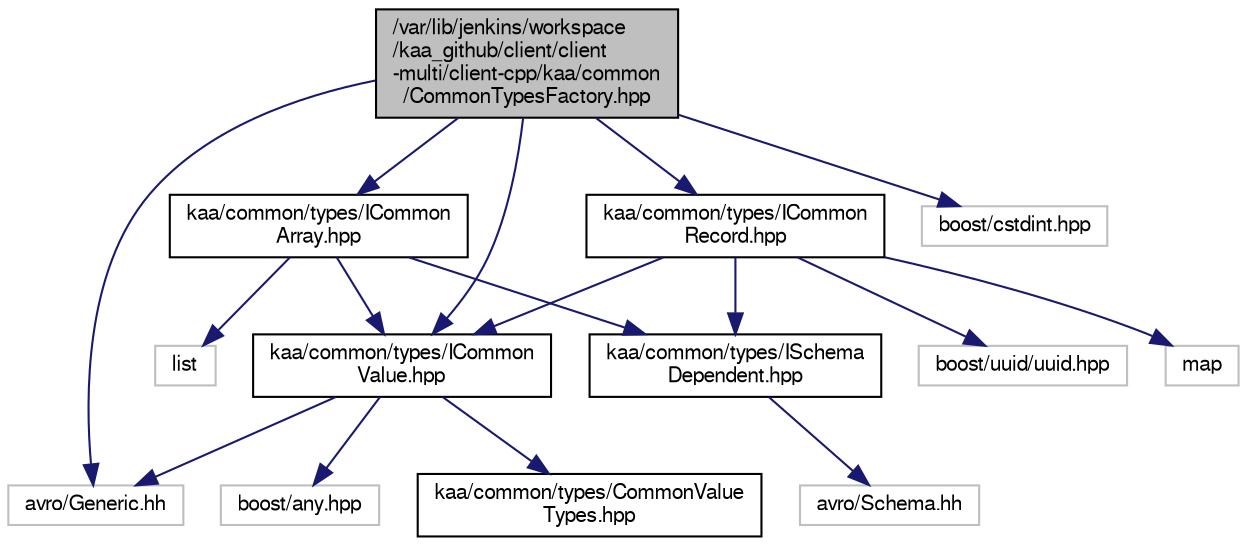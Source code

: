 digraph "/var/lib/jenkins/workspace/kaa_github/client/client-multi/client-cpp/kaa/common/CommonTypesFactory.hpp"
{
  bgcolor="transparent";
  edge [fontname="FreeSans",fontsize="10",labelfontname="FreeSans",labelfontsize="10"];
  node [fontname="FreeSans",fontsize="10",shape=record];
  Node1 [label="/var/lib/jenkins/workspace\l/kaa_github/client/client\l-multi/client-cpp/kaa/common\l/CommonTypesFactory.hpp",height=0.2,width=0.4,color="black", fillcolor="grey75", style="filled" fontcolor="black"];
  Node1 -> Node2 [color="midnightblue",fontsize="10",style="solid",fontname="FreeSans"];
  Node2 [label="avro/Generic.hh",height=0.2,width=0.4,color="grey75"];
  Node1 -> Node3 [color="midnightblue",fontsize="10",style="solid",fontname="FreeSans"];
  Node3 [label="kaa/common/types/ICommon\lValue.hpp",height=0.2,width=0.4,color="black",URL="$ICommonValue_8hpp.html"];
  Node3 -> Node2 [color="midnightblue",fontsize="10",style="solid",fontname="FreeSans"];
  Node3 -> Node4 [color="midnightblue",fontsize="10",style="solid",fontname="FreeSans"];
  Node4 [label="boost/any.hpp",height=0.2,width=0.4,color="grey75"];
  Node3 -> Node5 [color="midnightblue",fontsize="10",style="solid",fontname="FreeSans"];
  Node5 [label="kaa/common/types/CommonValue\lTypes.hpp",height=0.2,width=0.4,color="black",URL="$CommonValueTypes_8hpp.html"];
  Node1 -> Node6 [color="midnightblue",fontsize="10",style="solid",fontname="FreeSans"];
  Node6 [label="kaa/common/types/ICommon\lRecord.hpp",height=0.2,width=0.4,color="black",URL="$ICommonRecord_8hpp.html"];
  Node6 -> Node7 [color="midnightblue",fontsize="10",style="solid",fontname="FreeSans"];
  Node7 [label="kaa/common/types/ISchema\lDependent.hpp",height=0.2,width=0.4,color="black",URL="$ISchemaDependent_8hpp.html"];
  Node7 -> Node8 [color="midnightblue",fontsize="10",style="solid",fontname="FreeSans"];
  Node8 [label="avro/Schema.hh",height=0.2,width=0.4,color="grey75"];
  Node6 -> Node3 [color="midnightblue",fontsize="10",style="solid",fontname="FreeSans"];
  Node6 -> Node9 [color="midnightblue",fontsize="10",style="solid",fontname="FreeSans"];
  Node9 [label="boost/uuid/uuid.hpp",height=0.2,width=0.4,color="grey75"];
  Node6 -> Node10 [color="midnightblue",fontsize="10",style="solid",fontname="FreeSans"];
  Node10 [label="map",height=0.2,width=0.4,color="grey75"];
  Node1 -> Node11 [color="midnightblue",fontsize="10",style="solid",fontname="FreeSans"];
  Node11 [label="kaa/common/types/ICommon\lArray.hpp",height=0.2,width=0.4,color="black",URL="$ICommonArray_8hpp.html"];
  Node11 -> Node7 [color="midnightblue",fontsize="10",style="solid",fontname="FreeSans"];
  Node11 -> Node3 [color="midnightblue",fontsize="10",style="solid",fontname="FreeSans"];
  Node11 -> Node12 [color="midnightblue",fontsize="10",style="solid",fontname="FreeSans"];
  Node12 [label="list",height=0.2,width=0.4,color="grey75"];
  Node1 -> Node13 [color="midnightblue",fontsize="10",style="solid",fontname="FreeSans"];
  Node13 [label="boost/cstdint.hpp",height=0.2,width=0.4,color="grey75"];
}
